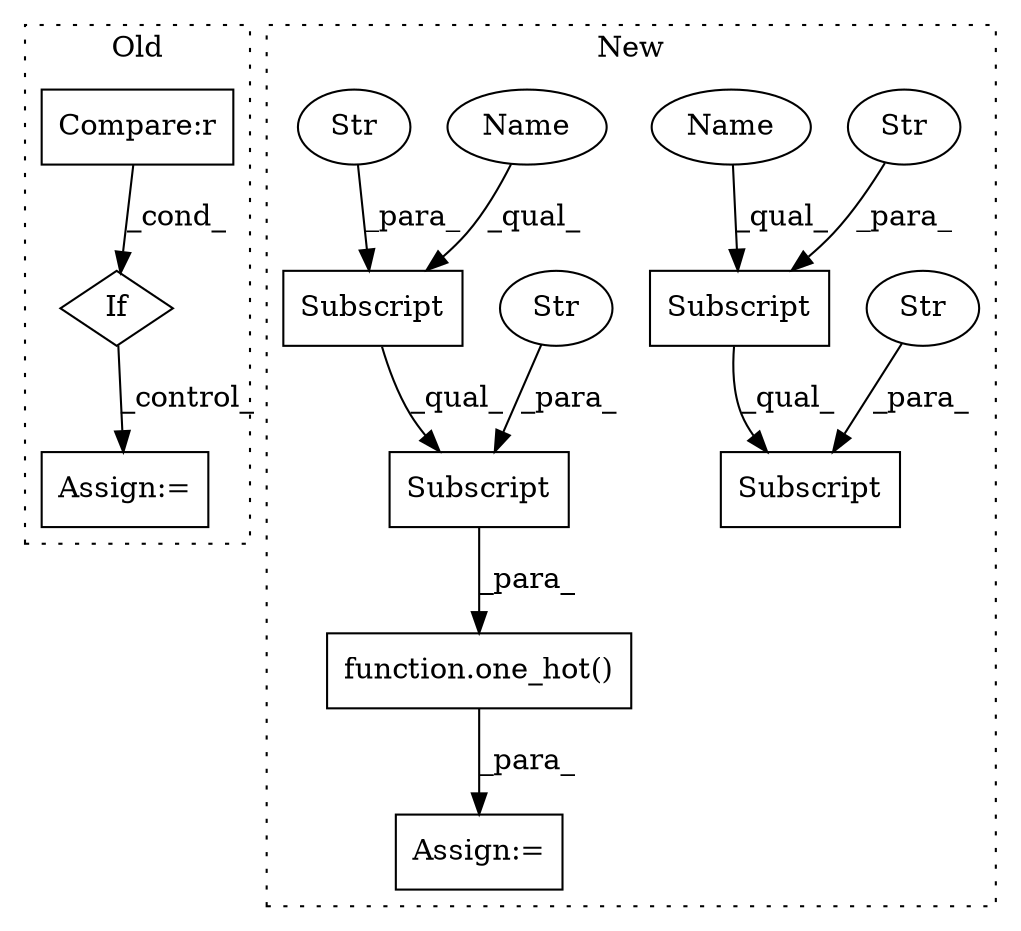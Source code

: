 digraph G {
subgraph cluster0 {
1 [label="If" a="96" s="1125" l="3" shape="diamond"];
4 [label="Assign:=" a="68" s="1297" l="3" shape="box"];
9 [label="Compare:r" a="40" s="1128" l="45" shape="box"];
label = "Old";
style="dotted";
}
subgraph cluster1 {
2 [label="function.one_hot()" a="75" s="2797,2841" l="8,1" shape="box"];
3 [label="Assign:=" a="68" s="2794" l="3" shape="box"];
5 [label="Subscript" a="63" s="2812,0" l="29,0" shape="box"];
6 [label="Str" a="66" s="2828" l="12" shape="ellipse"];
7 [label="Subscript" a="63" s="2812,0" l="15,0" shape="box"];
8 [label="Subscript" a="63" s="2943,0" l="15,0" shape="box"];
10 [label="Str" a="66" s="2950" l="7" shape="ellipse"];
11 [label="Subscript" a="63" s="2943,0" l="30,0" shape="box"];
12 [label="Str" a="66" s="2819" l="7" shape="ellipse"];
13 [label="Str" a="66" s="2959" l="13" shape="ellipse"];
14 [label="Name" a="87" s="2943" l="6" shape="ellipse"];
15 [label="Name" a="87" s="2812" l="6" shape="ellipse"];
label = "New";
style="dotted";
}
1 -> 4 [label="_control_"];
2 -> 3 [label="_para_"];
5 -> 2 [label="_para_"];
6 -> 5 [label="_para_"];
7 -> 5 [label="_qual_"];
8 -> 11 [label="_qual_"];
9 -> 1 [label="_cond_"];
10 -> 8 [label="_para_"];
12 -> 7 [label="_para_"];
13 -> 11 [label="_para_"];
14 -> 8 [label="_qual_"];
15 -> 7 [label="_qual_"];
}